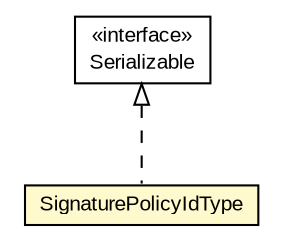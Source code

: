 #!/usr/local/bin/dot
#
# Class diagram 
# Generated by UMLGraph version R5_6-24-gf6e263 (http://www.umlgraph.org/)
#

digraph G {
	edge [fontname="arial",fontsize=10,labelfontname="arial",labelfontsize=10];
	node [fontname="arial",fontsize=10,shape=plaintext];
	nodesep=0.25;
	ranksep=0.5;
	// eu.europa.esig.jaxb.xades.SignaturePolicyIdType
	c633231 [label=<<table title="eu.europa.esig.jaxb.xades.SignaturePolicyIdType" border="0" cellborder="1" cellspacing="0" cellpadding="2" port="p" bgcolor="lemonChiffon" href="./SignaturePolicyIdType.html">
		<tr><td><table border="0" cellspacing="0" cellpadding="1">
<tr><td align="center" balign="center"> SignaturePolicyIdType </td></tr>
		</table></td></tr>
		</table>>, URL="./SignaturePolicyIdType.html", fontname="arial", fontcolor="black", fontsize=10.0];
	//eu.europa.esig.jaxb.xades.SignaturePolicyIdType implements java.io.Serializable
	c633471:p -> c633231:p [dir=back,arrowtail=empty,style=dashed];
	// java.io.Serializable
	c633471 [label=<<table title="java.io.Serializable" border="0" cellborder="1" cellspacing="0" cellpadding="2" port="p" href="http://java.sun.com/j2se/1.4.2/docs/api/java/io/Serializable.html">
		<tr><td><table border="0" cellspacing="0" cellpadding="1">
<tr><td align="center" balign="center"> &#171;interface&#187; </td></tr>
<tr><td align="center" balign="center"> Serializable </td></tr>
		</table></td></tr>
		</table>>, URL="http://java.sun.com/j2se/1.4.2/docs/api/java/io/Serializable.html", fontname="arial", fontcolor="black", fontsize=10.0];
}

